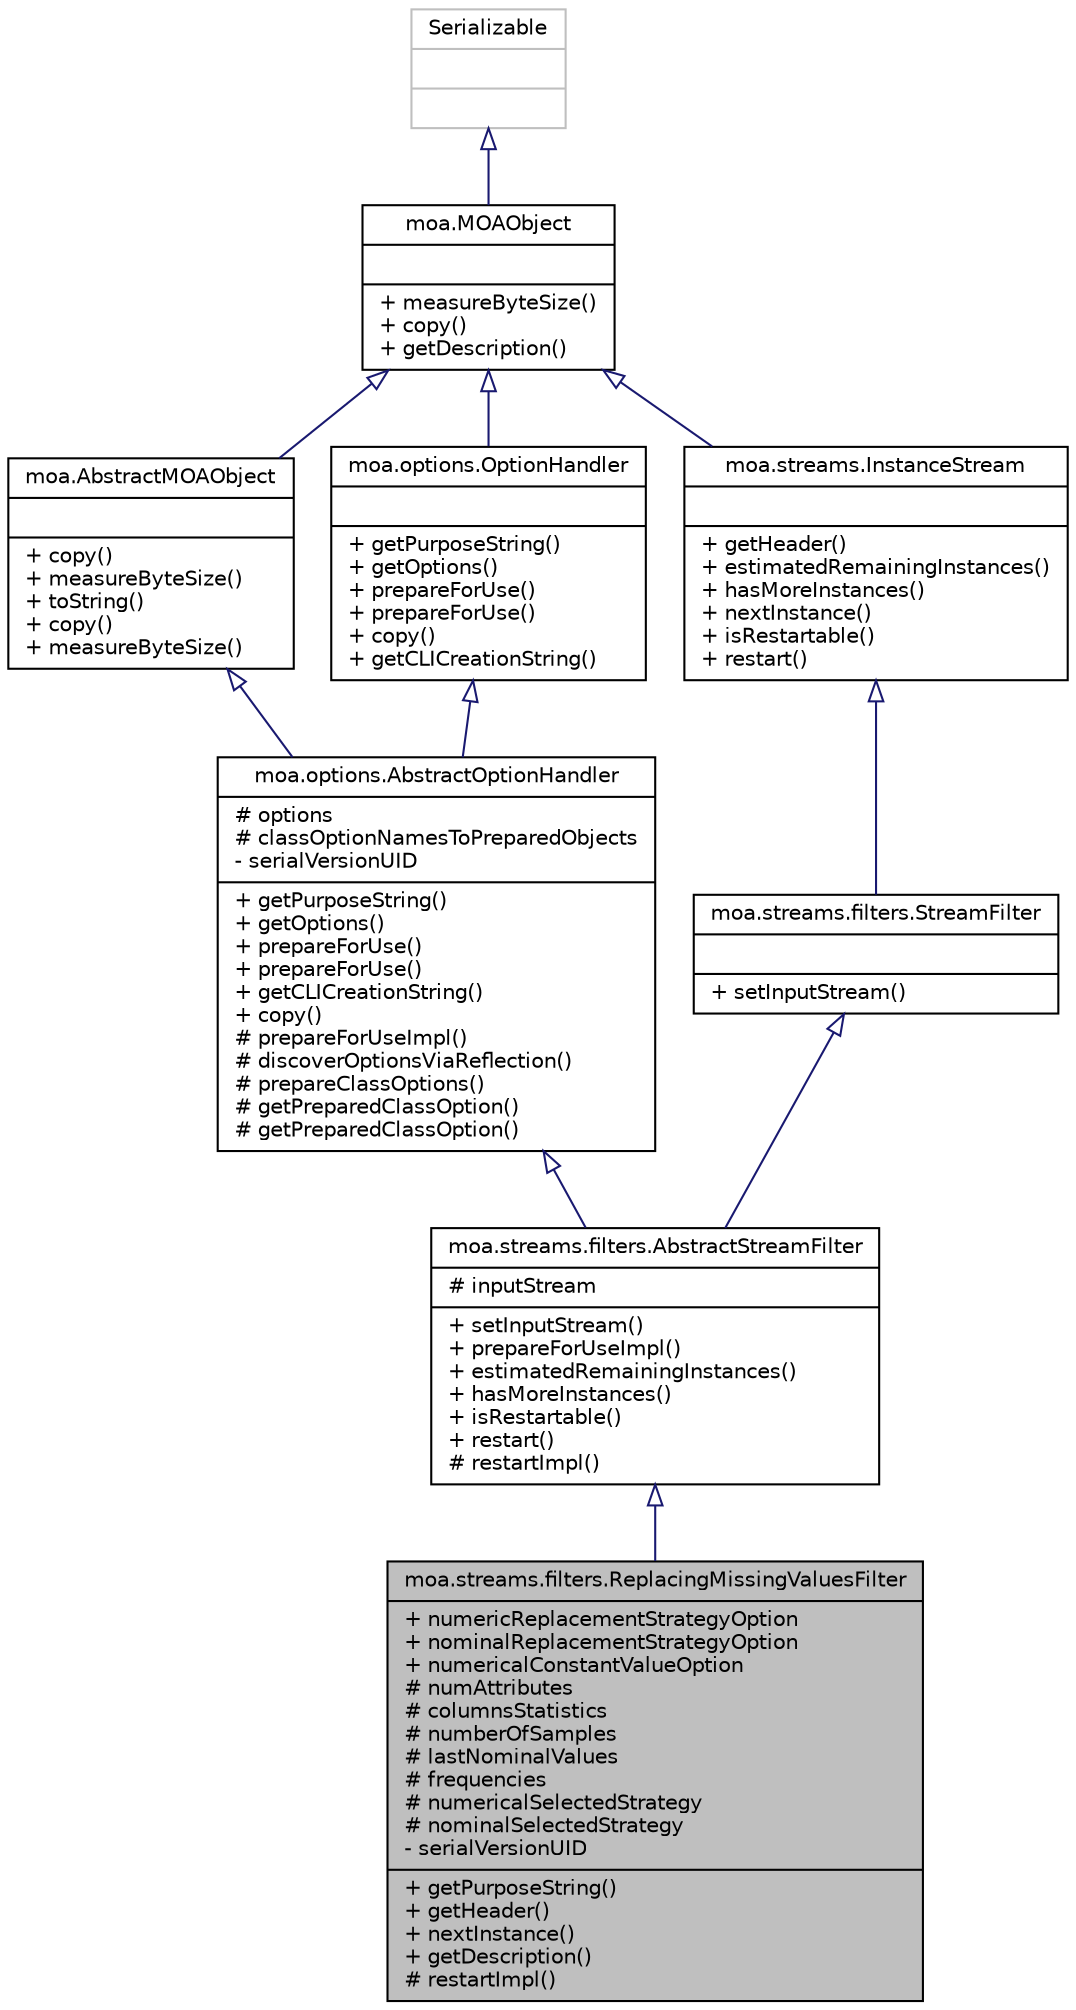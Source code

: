 digraph G
{
  edge [fontname="Helvetica",fontsize="10",labelfontname="Helvetica",labelfontsize="10"];
  node [fontname="Helvetica",fontsize="10",shape=record];
  Node1 [label="{moa.streams.filters.ReplacingMissingValuesFilter\n|+ numericReplacementStrategyOption\l+ nominalReplacementStrategyOption\l+ numericalConstantValueOption\l# numAttributes\l# columnsStatistics\l# numberOfSamples\l# lastNominalValues\l# frequencies\l# numericalSelectedStrategy\l# nominalSelectedStrategy\l- serialVersionUID\l|+ getPurposeString()\l+ getHeader()\l+ nextInstance()\l+ getDescription()\l# restartImpl()\l}",height=0.2,width=0.4,color="black", fillcolor="grey75", style="filled" fontcolor="black"];
  Node2 -> Node1 [dir=back,color="midnightblue",fontsize="10",style="solid",arrowtail="empty",fontname="Helvetica"];
  Node2 [label="{moa.streams.filters.AbstractStreamFilter\n|# inputStream\l|+ setInputStream()\l+ prepareForUseImpl()\l+ estimatedRemainingInstances()\l+ hasMoreInstances()\l+ isRestartable()\l+ restart()\l# restartImpl()\l}",height=0.2,width=0.4,color="black", fillcolor="white", style="filled",URL="$classmoa_1_1streams_1_1filters_1_1AbstractStreamFilter.html",tooltip="Abstract Stream Filter."];
  Node3 -> Node2 [dir=back,color="midnightblue",fontsize="10",style="solid",arrowtail="empty",fontname="Helvetica"];
  Node3 [label="{moa.options.AbstractOptionHandler\n|# options\l# classOptionNamesToPreparedObjects\l- serialVersionUID\l|+ getPurposeString()\l+ getOptions()\l+ prepareForUse()\l+ prepareForUse()\l+ getCLICreationString()\l+ copy()\l# prepareForUseImpl()\l# discoverOptionsViaReflection()\l# prepareClassOptions()\l# getPreparedClassOption()\l# getPreparedClassOption()\l}",height=0.2,width=0.4,color="black", fillcolor="white", style="filled",URL="$classmoa_1_1options_1_1AbstractOptionHandler.html",tooltip="Abstract Option Handler."];
  Node4 -> Node3 [dir=back,color="midnightblue",fontsize="10",style="solid",arrowtail="empty",fontname="Helvetica"];
  Node4 [label="{moa.AbstractMOAObject\n||+ copy()\l+ measureByteSize()\l+ toString()\l+ copy()\l+ measureByteSize()\l}",height=0.2,width=0.4,color="black", fillcolor="white", style="filled",URL="$classmoa_1_1AbstractMOAObject.html",tooltip="Abstract MOA Object."];
  Node5 -> Node4 [dir=back,color="midnightblue",fontsize="10",style="solid",arrowtail="empty",fontname="Helvetica"];
  Node5 [label="{moa.MOAObject\n||+ measureByteSize()\l+ copy()\l+ getDescription()\l}",height=0.2,width=0.4,color="black", fillcolor="white", style="filled",URL="$interfacemoa_1_1MOAObject.html",tooltip="Interface implemented by classes in MOA, so that all are serializable, can produce..."];
  Node6 -> Node5 [dir=back,color="midnightblue",fontsize="10",style="solid",arrowtail="empty",fontname="Helvetica"];
  Node6 [label="{Serializable\n||}",height=0.2,width=0.4,color="grey75", fillcolor="white", style="filled"];
  Node7 -> Node3 [dir=back,color="midnightblue",fontsize="10",style="solid",arrowtail="empty",fontname="Helvetica"];
  Node7 [label="{moa.options.OptionHandler\n||+ getPurposeString()\l+ getOptions()\l+ prepareForUse()\l+ prepareForUse()\l+ copy()\l+ getCLICreationString()\l}",height=0.2,width=0.4,color="black", fillcolor="white", style="filled",URL="$interfacemoa_1_1options_1_1OptionHandler.html",tooltip="Interface representing an object that handles options or parameters."];
  Node5 -> Node7 [dir=back,color="midnightblue",fontsize="10",style="solid",arrowtail="empty",fontname="Helvetica"];
  Node8 -> Node2 [dir=back,color="midnightblue",fontsize="10",style="solid",arrowtail="empty",fontname="Helvetica"];
  Node8 [label="{moa.streams.filters.StreamFilter\n||+ setInputStream()\l}",height=0.2,width=0.4,color="black", fillcolor="white", style="filled",URL="$interfacemoa_1_1streams_1_1filters_1_1StreamFilter.html",tooltip="Interface representing a stream filter."];
  Node9 -> Node8 [dir=back,color="midnightblue",fontsize="10",style="solid",arrowtail="empty",fontname="Helvetica"];
  Node9 [label="{moa.streams.InstanceStream\n||+ getHeader()\l+ estimatedRemainingInstances()\l+ hasMoreInstances()\l+ nextInstance()\l+ isRestartable()\l+ restart()\l}",height=0.2,width=0.4,color="black", fillcolor="white", style="filled",URL="$interfacemoa_1_1streams_1_1InstanceStream.html",tooltip="Interface representing a data stream of instances."];
  Node5 -> Node9 [dir=back,color="midnightblue",fontsize="10",style="solid",arrowtail="empty",fontname="Helvetica"];
}

